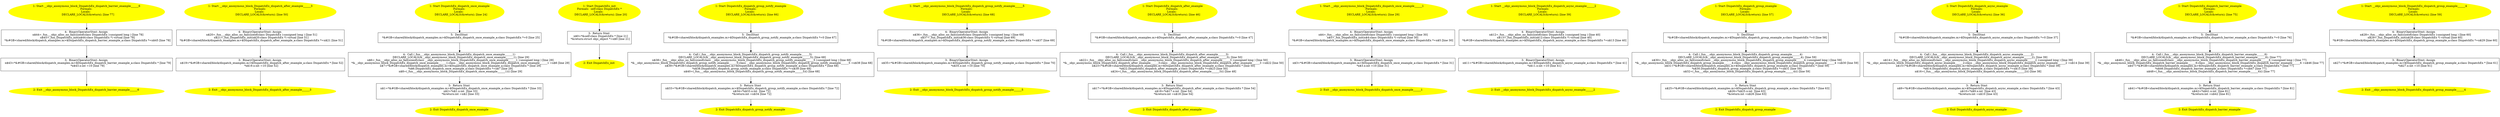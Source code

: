 /* @generated */
digraph iCFG {
"__objc_anonymous_block_DispatchEx_dispatch_barrier_example______6.f3e27d4badebf4adf9313b39c9688c30_4" [label="4:  BinaryOperatorStmt: Assign \n   n$44=_fun___objc_alloc_no_fail(sizeof(class DispatchEx ):unsigned long ) [line 78]\n  n$45=_fun_DispatchEx_init(n$44:class DispatchEx *) virtual [line 78]\n  *&#GB<shared/block/dispatch_examples.m>$DispatchEx_dispatch_barrier_example_a:class DispatchEx *=n$45 [line 78]\n " shape="box"]
	

	 "__objc_anonymous_block_DispatchEx_dispatch_barrier_example______6.f3e27d4badebf4adf9313b39c9688c30_4" -> "__objc_anonymous_block_DispatchEx_dispatch_barrier_example______6.f3e27d4badebf4adf9313b39c9688c30_3" ;
"__objc_anonymous_block_DispatchEx_dispatch_barrier_example______6.f3e27d4badebf4adf9313b39c9688c30_3" [label="3:  BinaryOperatorStmt: Assign \n   n$43=*&#GB<shared/block/dispatch_examples.m>$DispatchEx_dispatch_barrier_example_a:class DispatchEx * [line 79]\n  *n$43.x:int =10 [line 79]\n " shape="box"]
	

	 "__objc_anonymous_block_DispatchEx_dispatch_barrier_example______6.f3e27d4badebf4adf9313b39c9688c30_3" -> "__objc_anonymous_block_DispatchEx_dispatch_barrier_example______6.f3e27d4badebf4adf9313b39c9688c30_2" ;
"__objc_anonymous_block_DispatchEx_dispatch_barrier_example______6.f3e27d4badebf4adf9313b39c9688c30_2" [label="2: Exit __objc_anonymous_block_DispatchEx_dispatch_barrier_example______6 \n  " color=yellow style=filled]
	

"__objc_anonymous_block_DispatchEx_dispatch_barrier_example______6.f3e27d4badebf4adf9313b39c9688c30_1" [label="1: Start __objc_anonymous_block_DispatchEx_dispatch_barrier_example______6\nFormals: \nLocals:  \n   DECLARE_LOCALS(&return); [line 77]\n " color=yellow style=filled]
	

	 "__objc_anonymous_block_DispatchEx_dispatch_barrier_example______6.f3e27d4badebf4adf9313b39c9688c30_1" -> "__objc_anonymous_block_DispatchEx_dispatch_barrier_example______6.f3e27d4badebf4adf9313b39c9688c30_4" ;
"__objc_anonymous_block_DispatchEx_dispatch_after_example______3.2346df1c3bc37dee82860aa53ebe3ece_4" [label="4:  BinaryOperatorStmt: Assign \n   n$20=_fun___objc_alloc_no_fail(sizeof(class DispatchEx ):unsigned long ) [line 51]\n  n$21=_fun_DispatchEx_init(n$20:class DispatchEx *) virtual [line 51]\n  *&#GB<shared/block/dispatch_examples.m>$DispatchEx_dispatch_after_example_a:class DispatchEx *=n$21 [line 51]\n " shape="box"]
	

	 "__objc_anonymous_block_DispatchEx_dispatch_after_example______3.2346df1c3bc37dee82860aa53ebe3ece_4" -> "__objc_anonymous_block_DispatchEx_dispatch_after_example______3.2346df1c3bc37dee82860aa53ebe3ece_3" ;
"__objc_anonymous_block_DispatchEx_dispatch_after_example______3.2346df1c3bc37dee82860aa53ebe3ece_3" [label="3:  BinaryOperatorStmt: Assign \n   n$19=*&#GB<shared/block/dispatch_examples.m>$DispatchEx_dispatch_after_example_a:class DispatchEx * [line 52]\n  *n$19.x:int =10 [line 52]\n " shape="box"]
	

	 "__objc_anonymous_block_DispatchEx_dispatch_after_example______3.2346df1c3bc37dee82860aa53ebe3ece_3" -> "__objc_anonymous_block_DispatchEx_dispatch_after_example______3.2346df1c3bc37dee82860aa53ebe3ece_2" ;
"__objc_anonymous_block_DispatchEx_dispatch_after_example______3.2346df1c3bc37dee82860aa53ebe3ece_2" [label="2: Exit __objc_anonymous_block_DispatchEx_dispatch_after_example______3 \n  " color=yellow style=filled]
	

"__objc_anonymous_block_DispatchEx_dispatch_after_example______3.2346df1c3bc37dee82860aa53ebe3ece_1" [label="1: Start __objc_anonymous_block_DispatchEx_dispatch_after_example______3\nFormals: \nLocals:  \n   DECLARE_LOCALS(&return); [line 50]\n " color=yellow style=filled]
	

	 "__objc_anonymous_block_DispatchEx_dispatch_after_example______3.2346df1c3bc37dee82860aa53ebe3ece_1" -> "__objc_anonymous_block_DispatchEx_dispatch_after_example______3.2346df1c3bc37dee82860aa53ebe3ece_4" ;
"DispatchEx_dispatch_once_exampleclass.88a04a143c416b36a948e54f9a79492f_5" [label="5:  DeclStmt \n   *&#GB<shared/block/dispatch_examples.m>$DispatchEx_dispatch_once_example_a:class DispatchEx *=0 [line 25]\n " shape="box"]
	

	 "DispatchEx_dispatch_once_exampleclass.88a04a143c416b36a948e54f9a79492f_5" -> "DispatchEx_dispatch_once_exampleclass.88a04a143c416b36a948e54f9a79492f_4" ;
"DispatchEx_dispatch_once_exampleclass.88a04a143c416b36a948e54f9a79492f_4" [label="4:  Call (_fun___objc_anonymous_block_DispatchEx_dispatch_once_example______1) \n   DECLARE_LOCALS(&__objc_anonymous_block_DispatchEx_dispatch_once_example______1); [line 29]\n  n$6=_fun___objc_alloc_no_fail(sizeof(class __objc_anonymous_block_DispatchEx_dispatch_once_example______1 ):unsigned long ) [line 29]\n  *&__objc_anonymous_block_DispatchEx_dispatch_once_example______1:class __objc_anonymous_block_DispatchEx_dispatch_once_example______1 =n$6 [line 29]\n  n$7=*&#GB<shared/block/dispatch_examples.m>$DispatchEx_dispatch_once_example_a:class DispatchEx * [line 29]\n  *n$6.DispatchEx_dispatch_once_example_a:class DispatchEx *=n$7 [line 29]\n  n$8=(_fun___objc_anonymous_block_DispatchEx_dispatch_once_example______1)() [line 29]\n " shape="box"]
	

	 "DispatchEx_dispatch_once_exampleclass.88a04a143c416b36a948e54f9a79492f_4" -> "DispatchEx_dispatch_once_exampleclass.88a04a143c416b36a948e54f9a79492f_3" ;
"DispatchEx_dispatch_once_exampleclass.88a04a143c416b36a948e54f9a79492f_3" [label="3:  Return Stmt \n   n$1=*&#GB<shared/block/dispatch_examples.m>$DispatchEx_dispatch_once_example_a:class DispatchEx * [line 33]\n  n$2=*n$1.x:int  [line 33]\n  *&return:int =n$2 [line 33]\n " shape="box"]
	

	 "DispatchEx_dispatch_once_exampleclass.88a04a143c416b36a948e54f9a79492f_3" -> "DispatchEx_dispatch_once_exampleclass.88a04a143c416b36a948e54f9a79492f_2" ;
"DispatchEx_dispatch_once_exampleclass.88a04a143c416b36a948e54f9a79492f_2" [label="2: Exit DispatchEx_dispatch_once_example \n  " color=yellow style=filled]
	

"DispatchEx_dispatch_once_exampleclass.88a04a143c416b36a948e54f9a79492f_1" [label="1: Start DispatchEx_dispatch_once_example\nFormals: \nLocals:  \n   DECLARE_LOCALS(&return); [line 24]\n " color=yellow style=filled]
	

	 "DispatchEx_dispatch_once_exampleclass.88a04a143c416b36a948e54f9a79492f_1" -> "DispatchEx_dispatch_once_exampleclass.88a04a143c416b36a948e54f9a79492f_5" ;
"DispatchEx_initinstance.f373aa3094c26cef9aa20d4a9edafd64_3" [label="3:  Return Stmt \n   n$0=*&self:class DispatchEx * [line 21]\n  *&return:struct objc_object *=n$0 [line 21]\n " shape="box"]
	

	 "DispatchEx_initinstance.f373aa3094c26cef9aa20d4a9edafd64_3" -> "DispatchEx_initinstance.f373aa3094c26cef9aa20d4a9edafd64_2" ;
"DispatchEx_initinstance.f373aa3094c26cef9aa20d4a9edafd64_2" [label="2: Exit DispatchEx_init \n  " color=yellow style=filled]
	

"DispatchEx_initinstance.f373aa3094c26cef9aa20d4a9edafd64_1" [label="1: Start DispatchEx_init\nFormals:  self:class DispatchEx *\nLocals:  \n   DECLARE_LOCALS(&return); [line 20]\n " color=yellow style=filled]
	

	 "DispatchEx_initinstance.f373aa3094c26cef9aa20d4a9edafd64_1" -> "DispatchEx_initinstance.f373aa3094c26cef9aa20d4a9edafd64_3" ;
"DispatchEx_dispatch_group_notify_exampleclass.5abe79ad37e26b374978dd23ea90b0f0_5" [label="5:  DeclStmt \n   *&#GB<shared/block/dispatch_examples.m>$DispatchEx_dispatch_group_notify_example_a:class DispatchEx *=0 [line 67]\n " shape="box"]
	

	 "DispatchEx_dispatch_group_notify_exampleclass.5abe79ad37e26b374978dd23ea90b0f0_5" -> "DispatchEx_dispatch_group_notify_exampleclass.5abe79ad37e26b374978dd23ea90b0f0_4" ;
"DispatchEx_dispatch_group_notify_exampleclass.5abe79ad37e26b374978dd23ea90b0f0_4" [label="4:  Call (_fun___objc_anonymous_block_DispatchEx_dispatch_group_notify_example______5) \n   DECLARE_LOCALS(&__objc_anonymous_block_DispatchEx_dispatch_group_notify_example______5); [line 68]\n  n$38=_fun___objc_alloc_no_fail(sizeof(class __objc_anonymous_block_DispatchEx_dispatch_group_notify_example______5 ):unsigned long ) [line 68]\n  *&__objc_anonymous_block_DispatchEx_dispatch_group_notify_example______5:class __objc_anonymous_block_DispatchEx_dispatch_group_notify_example______5 =n$38 [line 68]\n  n$39=*&#GB<shared/block/dispatch_examples.m>$DispatchEx_dispatch_group_notify_example_a:class DispatchEx * [line 68]\n  *n$38.DispatchEx_dispatch_group_notify_example_a:class DispatchEx *=n$39 [line 68]\n  n$40=(_fun___objc_anonymous_block_DispatchEx_dispatch_group_notify_example______5)() [line 68]\n " shape="box"]
	

	 "DispatchEx_dispatch_group_notify_exampleclass.5abe79ad37e26b374978dd23ea90b0f0_4" -> "DispatchEx_dispatch_group_notify_exampleclass.5abe79ad37e26b374978dd23ea90b0f0_3" ;
"DispatchEx_dispatch_group_notify_exampleclass.5abe79ad37e26b374978dd23ea90b0f0_3" [label="3:  Return Stmt \n   n$33=*&#GB<shared/block/dispatch_examples.m>$DispatchEx_dispatch_group_notify_example_a:class DispatchEx * [line 72]\n  n$34=*n$33.x:int  [line 72]\n  *&return:int =n$34 [line 72]\n " shape="box"]
	

	 "DispatchEx_dispatch_group_notify_exampleclass.5abe79ad37e26b374978dd23ea90b0f0_3" -> "DispatchEx_dispatch_group_notify_exampleclass.5abe79ad37e26b374978dd23ea90b0f0_2" ;
"DispatchEx_dispatch_group_notify_exampleclass.5abe79ad37e26b374978dd23ea90b0f0_2" [label="2: Exit DispatchEx_dispatch_group_notify_example \n  " color=yellow style=filled]
	

"DispatchEx_dispatch_group_notify_exampleclass.5abe79ad37e26b374978dd23ea90b0f0_1" [label="1: Start DispatchEx_dispatch_group_notify_example\nFormals: \nLocals:  \n   DECLARE_LOCALS(&return); [line 66]\n " color=yellow style=filled]
	

	 "DispatchEx_dispatch_group_notify_exampleclass.5abe79ad37e26b374978dd23ea90b0f0_1" -> "DispatchEx_dispatch_group_notify_exampleclass.5abe79ad37e26b374978dd23ea90b0f0_5" ;
"__objc_anonymous_block_DispatchEx_dispatch_group_notify_example______5.7a26e229a9d9a9dcb5d0d430f7cacd00_4" [label="4:  BinaryOperatorStmt: Assign \n   n$36=_fun___objc_alloc_no_fail(sizeof(class DispatchEx ):unsigned long ) [line 69]\n  n$37=_fun_DispatchEx_init(n$36:class DispatchEx *) virtual [line 69]\n  *&#GB<shared/block/dispatch_examples.m>$DispatchEx_dispatch_group_notify_example_a:class DispatchEx *=n$37 [line 69]\n " shape="box"]
	

	 "__objc_anonymous_block_DispatchEx_dispatch_group_notify_example______5.7a26e229a9d9a9dcb5d0d430f7cacd00_4" -> "__objc_anonymous_block_DispatchEx_dispatch_group_notify_example______5.7a26e229a9d9a9dcb5d0d430f7cacd00_3" ;
"__objc_anonymous_block_DispatchEx_dispatch_group_notify_example______5.7a26e229a9d9a9dcb5d0d430f7cacd00_3" [label="3:  BinaryOperatorStmt: Assign \n   n$35=*&#GB<shared/block/dispatch_examples.m>$DispatchEx_dispatch_group_notify_example_a:class DispatchEx * [line 70]\n  *n$35.x:int =10 [line 70]\n " shape="box"]
	

	 "__objc_anonymous_block_DispatchEx_dispatch_group_notify_example______5.7a26e229a9d9a9dcb5d0d430f7cacd00_3" -> "__objc_anonymous_block_DispatchEx_dispatch_group_notify_example______5.7a26e229a9d9a9dcb5d0d430f7cacd00_2" ;
"__objc_anonymous_block_DispatchEx_dispatch_group_notify_example______5.7a26e229a9d9a9dcb5d0d430f7cacd00_2" [label="2: Exit __objc_anonymous_block_DispatchEx_dispatch_group_notify_example______5 \n  " color=yellow style=filled]
	

"__objc_anonymous_block_DispatchEx_dispatch_group_notify_example______5.7a26e229a9d9a9dcb5d0d430f7cacd00_1" [label="1: Start __objc_anonymous_block_DispatchEx_dispatch_group_notify_example______5\nFormals: \nLocals:  \n   DECLARE_LOCALS(&return); [line 68]\n " color=yellow style=filled]
	

	 "__objc_anonymous_block_DispatchEx_dispatch_group_notify_example______5.7a26e229a9d9a9dcb5d0d430f7cacd00_1" -> "__objc_anonymous_block_DispatchEx_dispatch_group_notify_example______5.7a26e229a9d9a9dcb5d0d430f7cacd00_4" ;
"DispatchEx_dispatch_after_exampleclass.35e428c2a33c639058e557baad5fb3b1_5" [label="5:  DeclStmt \n   *&#GB<shared/block/dispatch_examples.m>$DispatchEx_dispatch_after_example_a:class DispatchEx *=0 [line 47]\n " shape="box"]
	

	 "DispatchEx_dispatch_after_exampleclass.35e428c2a33c639058e557baad5fb3b1_5" -> "DispatchEx_dispatch_after_exampleclass.35e428c2a33c639058e557baad5fb3b1_4" ;
"DispatchEx_dispatch_after_exampleclass.35e428c2a33c639058e557baad5fb3b1_4" [label="4:  Call (_fun___objc_anonymous_block_DispatchEx_dispatch_after_example______3) \n   DECLARE_LOCALS(&__objc_anonymous_block_DispatchEx_dispatch_after_example______3); [line 50]\n  n$22=_fun___objc_alloc_no_fail(sizeof(class __objc_anonymous_block_DispatchEx_dispatch_after_example______3 ):unsigned long ) [line 50]\n  *&__objc_anonymous_block_DispatchEx_dispatch_after_example______3:class __objc_anonymous_block_DispatchEx_dispatch_after_example______3 =n$22 [line 50]\n  n$23=*&#GB<shared/block/dispatch_examples.m>$DispatchEx_dispatch_after_example_a:class DispatchEx * [line 50]\n  *n$22.DispatchEx_dispatch_after_example_a:class DispatchEx *=n$23 [line 50]\n  n$24=(_fun___objc_anonymous_block_DispatchEx_dispatch_after_example______3)() [line 48]\n " shape="box"]
	

	 "DispatchEx_dispatch_after_exampleclass.35e428c2a33c639058e557baad5fb3b1_4" -> "DispatchEx_dispatch_after_exampleclass.35e428c2a33c639058e557baad5fb3b1_3" ;
"DispatchEx_dispatch_after_exampleclass.35e428c2a33c639058e557baad5fb3b1_3" [label="3:  Return Stmt \n   n$17=*&#GB<shared/block/dispatch_examples.m>$DispatchEx_dispatch_after_example_a:class DispatchEx * [line 54]\n  n$18=*n$17.x:int  [line 54]\n  *&return:int =n$18 [line 54]\n " shape="box"]
	

	 "DispatchEx_dispatch_after_exampleclass.35e428c2a33c639058e557baad5fb3b1_3" -> "DispatchEx_dispatch_after_exampleclass.35e428c2a33c639058e557baad5fb3b1_2" ;
"DispatchEx_dispatch_after_exampleclass.35e428c2a33c639058e557baad5fb3b1_2" [label="2: Exit DispatchEx_dispatch_after_example \n  " color=yellow style=filled]
	

"DispatchEx_dispatch_after_exampleclass.35e428c2a33c639058e557baad5fb3b1_1" [label="1: Start DispatchEx_dispatch_after_example\nFormals: \nLocals:  \n   DECLARE_LOCALS(&return); [line 46]\n " color=yellow style=filled]
	

	 "DispatchEx_dispatch_after_exampleclass.35e428c2a33c639058e557baad5fb3b1_1" -> "DispatchEx_dispatch_after_exampleclass.35e428c2a33c639058e557baad5fb3b1_5" ;
"__objc_anonymous_block_DispatchEx_dispatch_once_example______1.158d97f9901ded6a43590bdae67c9275_4" [label="4:  BinaryOperatorStmt: Assign \n   n$4=_fun___objc_alloc_no_fail(sizeof(class DispatchEx ):unsigned long ) [line 30]\n  n$5=_fun_DispatchEx_init(n$4:class DispatchEx *) virtual [line 30]\n  *&#GB<shared/block/dispatch_examples.m>$DispatchEx_dispatch_once_example_a:class DispatchEx *=n$5 [line 30]\n " shape="box"]
	

	 "__objc_anonymous_block_DispatchEx_dispatch_once_example______1.158d97f9901ded6a43590bdae67c9275_4" -> "__objc_anonymous_block_DispatchEx_dispatch_once_example______1.158d97f9901ded6a43590bdae67c9275_3" ;
"__objc_anonymous_block_DispatchEx_dispatch_once_example______1.158d97f9901ded6a43590bdae67c9275_3" [label="3:  BinaryOperatorStmt: Assign \n   n$3=*&#GB<shared/block/dispatch_examples.m>$DispatchEx_dispatch_once_example_a:class DispatchEx * [line 31]\n  *n$3.x:int =10 [line 31]\n " shape="box"]
	

	 "__objc_anonymous_block_DispatchEx_dispatch_once_example______1.158d97f9901ded6a43590bdae67c9275_3" -> "__objc_anonymous_block_DispatchEx_dispatch_once_example______1.158d97f9901ded6a43590bdae67c9275_2" ;
"__objc_anonymous_block_DispatchEx_dispatch_once_example______1.158d97f9901ded6a43590bdae67c9275_2" [label="2: Exit __objc_anonymous_block_DispatchEx_dispatch_once_example______1 \n  " color=yellow style=filled]
	

"__objc_anonymous_block_DispatchEx_dispatch_once_example______1.158d97f9901ded6a43590bdae67c9275_1" [label="1: Start __objc_anonymous_block_DispatchEx_dispatch_once_example______1\nFormals: \nLocals:  \n   DECLARE_LOCALS(&return); [line 29]\n " color=yellow style=filled]
	

	 "__objc_anonymous_block_DispatchEx_dispatch_once_example______1.158d97f9901ded6a43590bdae67c9275_1" -> "__objc_anonymous_block_DispatchEx_dispatch_once_example______1.158d97f9901ded6a43590bdae67c9275_4" ;
"__objc_anonymous_block_DispatchEx_dispatch_async_example______2.188fa4ba6cec1621d948ea1747df2c34_4" [label="4:  BinaryOperatorStmt: Assign \n   n$12=_fun___objc_alloc_no_fail(sizeof(class DispatchEx ):unsigned long ) [line 40]\n  n$13=_fun_DispatchEx_init(n$12:class DispatchEx *) virtual [line 40]\n  *&#GB<shared/block/dispatch_examples.m>$DispatchEx_dispatch_async_example_a:class DispatchEx *=n$13 [line 40]\n " shape="box"]
	

	 "__objc_anonymous_block_DispatchEx_dispatch_async_example______2.188fa4ba6cec1621d948ea1747df2c34_4" -> "__objc_anonymous_block_DispatchEx_dispatch_async_example______2.188fa4ba6cec1621d948ea1747df2c34_3" ;
"__objc_anonymous_block_DispatchEx_dispatch_async_example______2.188fa4ba6cec1621d948ea1747df2c34_3" [label="3:  BinaryOperatorStmt: Assign \n   n$11=*&#GB<shared/block/dispatch_examples.m>$DispatchEx_dispatch_async_example_a:class DispatchEx * [line 41]\n  *n$11.x:int =10 [line 41]\n " shape="box"]
	

	 "__objc_anonymous_block_DispatchEx_dispatch_async_example______2.188fa4ba6cec1621d948ea1747df2c34_3" -> "__objc_anonymous_block_DispatchEx_dispatch_async_example______2.188fa4ba6cec1621d948ea1747df2c34_2" ;
"__objc_anonymous_block_DispatchEx_dispatch_async_example______2.188fa4ba6cec1621d948ea1747df2c34_2" [label="2: Exit __objc_anonymous_block_DispatchEx_dispatch_async_example______2 \n  " color=yellow style=filled]
	

"__objc_anonymous_block_DispatchEx_dispatch_async_example______2.188fa4ba6cec1621d948ea1747df2c34_1" [label="1: Start __objc_anonymous_block_DispatchEx_dispatch_async_example______2\nFormals: \nLocals:  \n   DECLARE_LOCALS(&return); [line 39]\n " color=yellow style=filled]
	

	 "__objc_anonymous_block_DispatchEx_dispatch_async_example______2.188fa4ba6cec1621d948ea1747df2c34_1" -> "__objc_anonymous_block_DispatchEx_dispatch_async_example______2.188fa4ba6cec1621d948ea1747df2c34_4" ;
"DispatchEx_dispatch_group_exampleclass.1dab66f0b4786a24195536869b8cbf4c_5" [label="5:  DeclStmt \n   *&#GB<shared/block/dispatch_examples.m>$DispatchEx_dispatch_group_example_a:class DispatchEx *=0 [line 58]\n " shape="box"]
	

	 "DispatchEx_dispatch_group_exampleclass.1dab66f0b4786a24195536869b8cbf4c_5" -> "DispatchEx_dispatch_group_exampleclass.1dab66f0b4786a24195536869b8cbf4c_4" ;
"DispatchEx_dispatch_group_exampleclass.1dab66f0b4786a24195536869b8cbf4c_4" [label="4:  Call (_fun___objc_anonymous_block_DispatchEx_dispatch_group_example______4) \n   DECLARE_LOCALS(&__objc_anonymous_block_DispatchEx_dispatch_group_example______4); [line 59]\n  n$30=_fun___objc_alloc_no_fail(sizeof(class __objc_anonymous_block_DispatchEx_dispatch_group_example______4 ):unsigned long ) [line 59]\n  *&__objc_anonymous_block_DispatchEx_dispatch_group_example______4:class __objc_anonymous_block_DispatchEx_dispatch_group_example______4 =n$30 [line 59]\n  n$31=*&#GB<shared/block/dispatch_examples.m>$DispatchEx_dispatch_group_example_a:class DispatchEx * [line 59]\n  *n$30.DispatchEx_dispatch_group_example_a:class DispatchEx *=n$31 [line 59]\n  n$32=(_fun___objc_anonymous_block_DispatchEx_dispatch_group_example______4)() [line 59]\n " shape="box"]
	

	 "DispatchEx_dispatch_group_exampleclass.1dab66f0b4786a24195536869b8cbf4c_4" -> "DispatchEx_dispatch_group_exampleclass.1dab66f0b4786a24195536869b8cbf4c_3" ;
"DispatchEx_dispatch_group_exampleclass.1dab66f0b4786a24195536869b8cbf4c_3" [label="3:  Return Stmt \n   n$25=*&#GB<shared/block/dispatch_examples.m>$DispatchEx_dispatch_group_example_a:class DispatchEx * [line 63]\n  n$26=*n$25.x:int  [line 63]\n  *&return:int =n$26 [line 63]\n " shape="box"]
	

	 "DispatchEx_dispatch_group_exampleclass.1dab66f0b4786a24195536869b8cbf4c_3" -> "DispatchEx_dispatch_group_exampleclass.1dab66f0b4786a24195536869b8cbf4c_2" ;
"DispatchEx_dispatch_group_exampleclass.1dab66f0b4786a24195536869b8cbf4c_2" [label="2: Exit DispatchEx_dispatch_group_example \n  " color=yellow style=filled]
	

"DispatchEx_dispatch_group_exampleclass.1dab66f0b4786a24195536869b8cbf4c_1" [label="1: Start DispatchEx_dispatch_group_example\nFormals: \nLocals:  \n   DECLARE_LOCALS(&return); [line 57]\n " color=yellow style=filled]
	

	 "DispatchEx_dispatch_group_exampleclass.1dab66f0b4786a24195536869b8cbf4c_1" -> "DispatchEx_dispatch_group_exampleclass.1dab66f0b4786a24195536869b8cbf4c_5" ;
"DispatchEx_dispatch_async_exampleclass.d0682454f92c478110c2967d9b66ce4f_5" [label="5:  DeclStmt \n   *&#GB<shared/block/dispatch_examples.m>$DispatchEx_dispatch_async_example_a:class DispatchEx *=0 [line 37]\n " shape="box"]
	

	 "DispatchEx_dispatch_async_exampleclass.d0682454f92c478110c2967d9b66ce4f_5" -> "DispatchEx_dispatch_async_exampleclass.d0682454f92c478110c2967d9b66ce4f_4" ;
"DispatchEx_dispatch_async_exampleclass.d0682454f92c478110c2967d9b66ce4f_4" [label="4:  Call (_fun___objc_anonymous_block_DispatchEx_dispatch_async_example______2) \n   DECLARE_LOCALS(&__objc_anonymous_block_DispatchEx_dispatch_async_example______2); [line 39]\n  n$14=_fun___objc_alloc_no_fail(sizeof(class __objc_anonymous_block_DispatchEx_dispatch_async_example______2 ):unsigned long ) [line 39]\n  *&__objc_anonymous_block_DispatchEx_dispatch_async_example______2:class __objc_anonymous_block_DispatchEx_dispatch_async_example______2 =n$14 [line 39]\n  n$15=*&#GB<shared/block/dispatch_examples.m>$DispatchEx_dispatch_async_example_a:class DispatchEx * [line 39]\n  *n$14.DispatchEx_dispatch_async_example_a:class DispatchEx *=n$15 [line 39]\n  n$16=(_fun___objc_anonymous_block_DispatchEx_dispatch_async_example______2)() [line 38]\n " shape="box"]
	

	 "DispatchEx_dispatch_async_exampleclass.d0682454f92c478110c2967d9b66ce4f_4" -> "DispatchEx_dispatch_async_exampleclass.d0682454f92c478110c2967d9b66ce4f_3" ;
"DispatchEx_dispatch_async_exampleclass.d0682454f92c478110c2967d9b66ce4f_3" [label="3:  Return Stmt \n   n$9=*&#GB<shared/block/dispatch_examples.m>$DispatchEx_dispatch_async_example_a:class DispatchEx * [line 43]\n  n$10=*n$9.x:int  [line 43]\n  *&return:int =n$10 [line 43]\n " shape="box"]
	

	 "DispatchEx_dispatch_async_exampleclass.d0682454f92c478110c2967d9b66ce4f_3" -> "DispatchEx_dispatch_async_exampleclass.d0682454f92c478110c2967d9b66ce4f_2" ;
"DispatchEx_dispatch_async_exampleclass.d0682454f92c478110c2967d9b66ce4f_2" [label="2: Exit DispatchEx_dispatch_async_example \n  " color=yellow style=filled]
	

"DispatchEx_dispatch_async_exampleclass.d0682454f92c478110c2967d9b66ce4f_1" [label="1: Start DispatchEx_dispatch_async_example\nFormals: \nLocals:  \n   DECLARE_LOCALS(&return); [line 36]\n " color=yellow style=filled]
	

	 "DispatchEx_dispatch_async_exampleclass.d0682454f92c478110c2967d9b66ce4f_1" -> "DispatchEx_dispatch_async_exampleclass.d0682454f92c478110c2967d9b66ce4f_5" ;
"DispatchEx_dispatch_barrier_exampleclass.1a42e144a2ace9fe8e8014b0d6fa2d0d_5" [label="5:  DeclStmt \n   *&#GB<shared/block/dispatch_examples.m>$DispatchEx_dispatch_barrier_example_a:class DispatchEx *=0 [line 76]\n " shape="box"]
	

	 "DispatchEx_dispatch_barrier_exampleclass.1a42e144a2ace9fe8e8014b0d6fa2d0d_5" -> "DispatchEx_dispatch_barrier_exampleclass.1a42e144a2ace9fe8e8014b0d6fa2d0d_4" ;
"DispatchEx_dispatch_barrier_exampleclass.1a42e144a2ace9fe8e8014b0d6fa2d0d_4" [label="4:  Call (_fun___objc_anonymous_block_DispatchEx_dispatch_barrier_example______6) \n   DECLARE_LOCALS(&__objc_anonymous_block_DispatchEx_dispatch_barrier_example______6); [line 77]\n  n$46=_fun___objc_alloc_no_fail(sizeof(class __objc_anonymous_block_DispatchEx_dispatch_barrier_example______6 ):unsigned long ) [line 77]\n  *&__objc_anonymous_block_DispatchEx_dispatch_barrier_example______6:class __objc_anonymous_block_DispatchEx_dispatch_barrier_example______6 =n$46 [line 77]\n  n$47=*&#GB<shared/block/dispatch_examples.m>$DispatchEx_dispatch_barrier_example_a:class DispatchEx * [line 77]\n  *n$46.DispatchEx_dispatch_barrier_example_a:class DispatchEx *=n$47 [line 77]\n  n$48=(_fun___objc_anonymous_block_DispatchEx_dispatch_barrier_example______6)() [line 77]\n " shape="box"]
	

	 "DispatchEx_dispatch_barrier_exampleclass.1a42e144a2ace9fe8e8014b0d6fa2d0d_4" -> "DispatchEx_dispatch_barrier_exampleclass.1a42e144a2ace9fe8e8014b0d6fa2d0d_3" ;
"DispatchEx_dispatch_barrier_exampleclass.1a42e144a2ace9fe8e8014b0d6fa2d0d_3" [label="3:  Return Stmt \n   n$41=*&#GB<shared/block/dispatch_examples.m>$DispatchEx_dispatch_barrier_example_a:class DispatchEx * [line 81]\n  n$42=*n$41.x:int  [line 81]\n  *&return:int =n$42 [line 81]\n " shape="box"]
	

	 "DispatchEx_dispatch_barrier_exampleclass.1a42e144a2ace9fe8e8014b0d6fa2d0d_3" -> "DispatchEx_dispatch_barrier_exampleclass.1a42e144a2ace9fe8e8014b0d6fa2d0d_2" ;
"DispatchEx_dispatch_barrier_exampleclass.1a42e144a2ace9fe8e8014b0d6fa2d0d_2" [label="2: Exit DispatchEx_dispatch_barrier_example \n  " color=yellow style=filled]
	

"DispatchEx_dispatch_barrier_exampleclass.1a42e144a2ace9fe8e8014b0d6fa2d0d_1" [label="1: Start DispatchEx_dispatch_barrier_example\nFormals: \nLocals:  \n   DECLARE_LOCALS(&return); [line 75]\n " color=yellow style=filled]
	

	 "DispatchEx_dispatch_barrier_exampleclass.1a42e144a2ace9fe8e8014b0d6fa2d0d_1" -> "DispatchEx_dispatch_barrier_exampleclass.1a42e144a2ace9fe8e8014b0d6fa2d0d_5" ;
"__objc_anonymous_block_DispatchEx_dispatch_group_example______4.4458b8e68269255e8dd6690cdc49ab76_4" [label="4:  BinaryOperatorStmt: Assign \n   n$28=_fun___objc_alloc_no_fail(sizeof(class DispatchEx ):unsigned long ) [line 60]\n  n$29=_fun_DispatchEx_init(n$28:class DispatchEx *) virtual [line 60]\n  *&#GB<shared/block/dispatch_examples.m>$DispatchEx_dispatch_group_example_a:class DispatchEx *=n$29 [line 60]\n " shape="box"]
	

	 "__objc_anonymous_block_DispatchEx_dispatch_group_example______4.4458b8e68269255e8dd6690cdc49ab76_4" -> "__objc_anonymous_block_DispatchEx_dispatch_group_example______4.4458b8e68269255e8dd6690cdc49ab76_3" ;
"__objc_anonymous_block_DispatchEx_dispatch_group_example______4.4458b8e68269255e8dd6690cdc49ab76_3" [label="3:  BinaryOperatorStmt: Assign \n   n$27=*&#GB<shared/block/dispatch_examples.m>$DispatchEx_dispatch_group_example_a:class DispatchEx * [line 61]\n  *n$27.x:int =10 [line 61]\n " shape="box"]
	

	 "__objc_anonymous_block_DispatchEx_dispatch_group_example______4.4458b8e68269255e8dd6690cdc49ab76_3" -> "__objc_anonymous_block_DispatchEx_dispatch_group_example______4.4458b8e68269255e8dd6690cdc49ab76_2" ;
"__objc_anonymous_block_DispatchEx_dispatch_group_example______4.4458b8e68269255e8dd6690cdc49ab76_2" [label="2: Exit __objc_anonymous_block_DispatchEx_dispatch_group_example______4 \n  " color=yellow style=filled]
	

"__objc_anonymous_block_DispatchEx_dispatch_group_example______4.4458b8e68269255e8dd6690cdc49ab76_1" [label="1: Start __objc_anonymous_block_DispatchEx_dispatch_group_example______4\nFormals: \nLocals:  \n   DECLARE_LOCALS(&return); [line 59]\n " color=yellow style=filled]
	

	 "__objc_anonymous_block_DispatchEx_dispatch_group_example______4.4458b8e68269255e8dd6690cdc49ab76_1" -> "__objc_anonymous_block_DispatchEx_dispatch_group_example______4.4458b8e68269255e8dd6690cdc49ab76_4" ;
}
